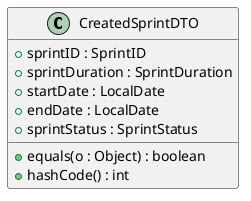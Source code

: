 @startuml

class CreatedSprintDTO {
    + sprintID : SprintID
    + sprintDuration : SprintDuration
    + startDate : LocalDate
    + endDate : LocalDate
    + sprintStatus : SprintStatus

    + equals(o : Object) : boolean
    + hashCode() : int

}

@enduml